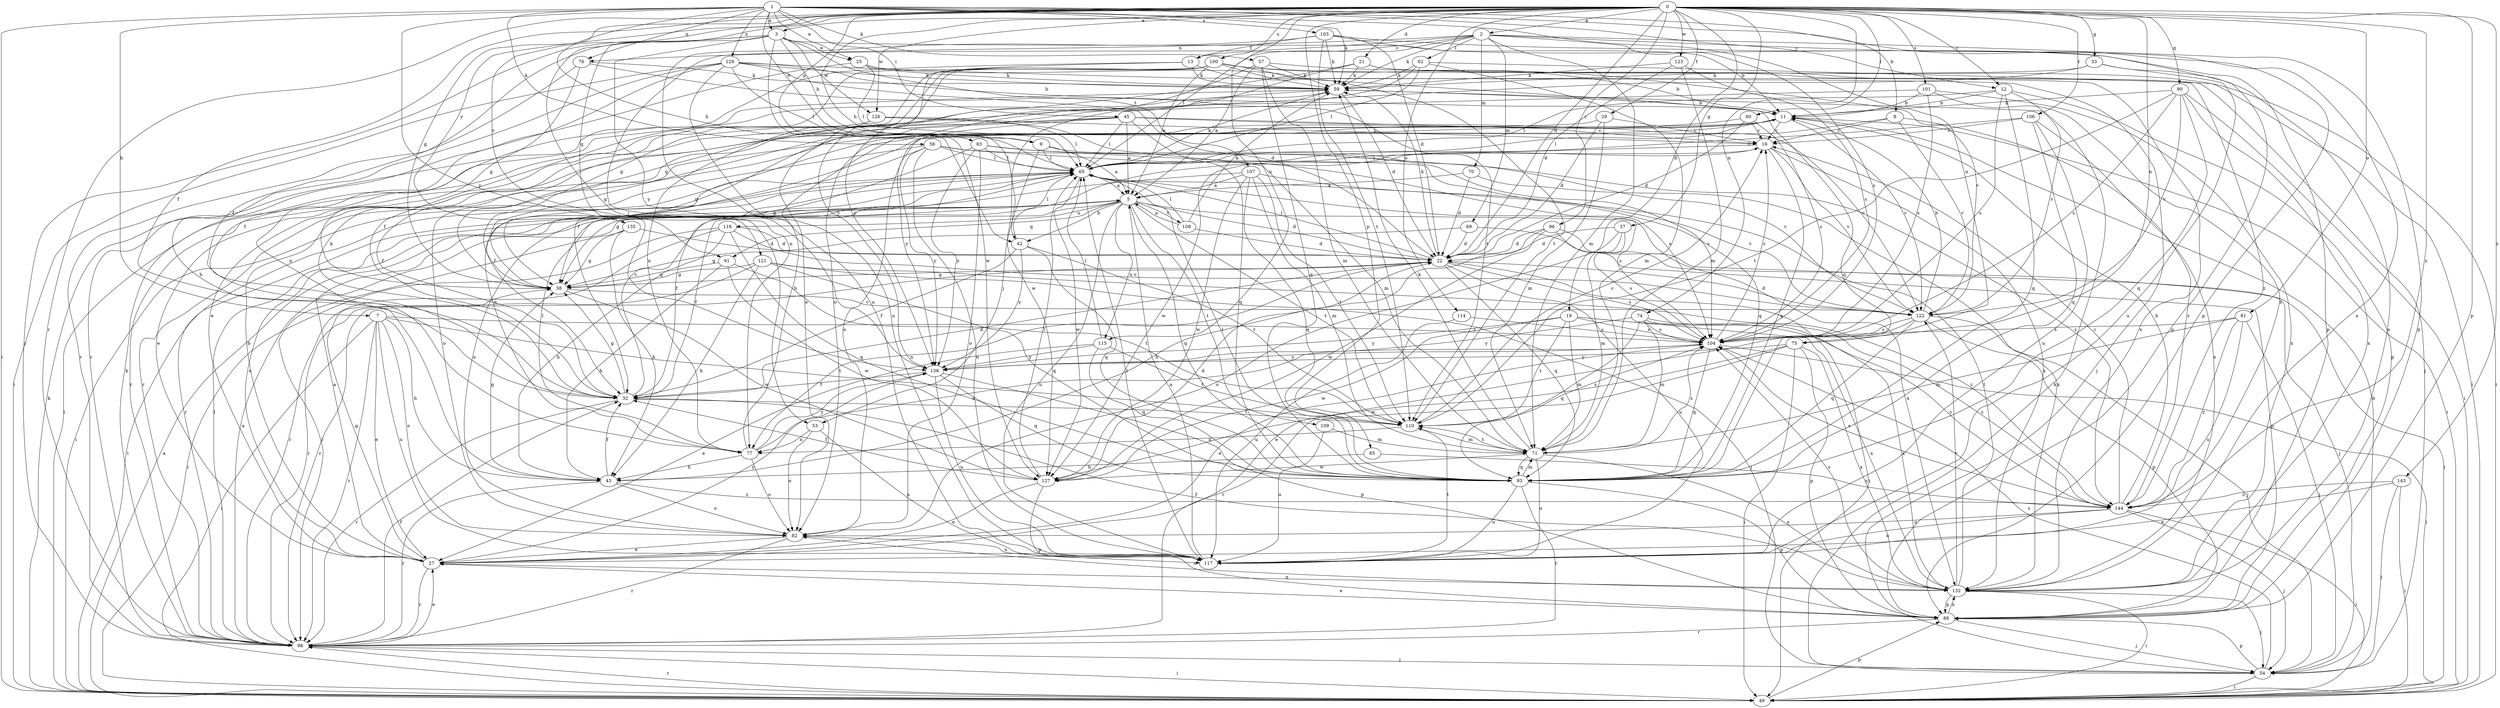 strict digraph  {
0;
1;
2;
3;
5;
7;
8;
9;
11;
12;
13;
16;
19;
21;
22;
25;
27;
29;
32;
33;
37;
38;
42;
43;
45;
49;
53;
54;
56;
57;
59;
60;
62;
65;
69;
70;
71;
74;
75;
76;
77;
81;
82;
83;
85;
88;
90;
91;
93;
96;
98;
100;
101;
103;
104;
106;
107;
108;
109;
110;
114;
115;
116;
117;
121;
122;
123;
126;
127;
129;
132;
135;
138;
143;
144;
0 -> 2  [label=a];
0 -> 3  [label=a];
0 -> 12  [label=c];
0 -> 19  [label=d];
0 -> 21  [label=d];
0 -> 22  [label=d];
0 -> 29  [label=f];
0 -> 32  [label=f];
0 -> 33  [label=g];
0 -> 37  [label=g];
0 -> 38  [label=g];
0 -> 42  [label=h];
0 -> 53  [label=j];
0 -> 60  [label=l];
0 -> 74  [label=n];
0 -> 75  [label=n];
0 -> 81  [label=o];
0 -> 83  [label=p];
0 -> 85  [label=p];
0 -> 88  [label=p];
0 -> 90  [label=q];
0 -> 96  [label=r];
0 -> 98  [label=r];
0 -> 100  [label=s];
0 -> 101  [label=s];
0 -> 106  [label=t];
0 -> 114  [label=u];
0 -> 115  [label=u];
0 -> 121  [label=v];
0 -> 123  [label=w];
0 -> 126  [label=w];
0 -> 135  [label=y];
0 -> 143  [label=z];
0 -> 144  [label=z];
1 -> 3  [label=a];
1 -> 7  [label=b];
1 -> 8  [label=b];
1 -> 9  [label=b];
1 -> 12  [label=c];
1 -> 25  [label=e];
1 -> 42  [label=h];
1 -> 45  [label=i];
1 -> 49  [label=i];
1 -> 56  [label=k];
1 -> 57  [label=k];
1 -> 59  [label=k];
1 -> 75  [label=n];
1 -> 76  [label=n];
1 -> 88  [label=p];
1 -> 103  [label=s];
1 -> 129  [label=x];
1 -> 138  [label=y];
2 -> 13  [label=c];
2 -> 59  [label=k];
2 -> 62  [label=l];
2 -> 65  [label=l];
2 -> 69  [label=m];
2 -> 70  [label=m];
2 -> 71  [label=m];
2 -> 76  [label=n];
2 -> 77  [label=n];
2 -> 88  [label=p];
2 -> 104  [label=s];
2 -> 132  [label=x];
3 -> 9  [label=b];
3 -> 25  [label=e];
3 -> 32  [label=f];
3 -> 88  [label=p];
3 -> 91  [label=q];
3 -> 98  [label=r];
3 -> 107  [label=t];
3 -> 126  [label=w];
3 -> 127  [label=w];
3 -> 138  [label=y];
5 -> 22  [label=d];
5 -> 32  [label=f];
5 -> 42  [label=h];
5 -> 49  [label=i];
5 -> 91  [label=q];
5 -> 93  [label=q];
5 -> 108  [label=t];
5 -> 109  [label=t];
5 -> 110  [label=t];
5 -> 115  [label=u];
5 -> 116  [label=u];
5 -> 117  [label=u];
5 -> 132  [label=x];
7 -> 27  [label=e];
7 -> 43  [label=h];
7 -> 49  [label=i];
7 -> 82  [label=o];
7 -> 98  [label=r];
7 -> 104  [label=s];
7 -> 110  [label=t];
7 -> 117  [label=u];
8 -> 16  [label=c];
8 -> 32  [label=f];
8 -> 122  [label=v];
8 -> 144  [label=z];
9 -> 5  [label=a];
9 -> 53  [label=j];
9 -> 65  [label=l];
9 -> 104  [label=s];
11 -> 16  [label=c];
11 -> 49  [label=i];
11 -> 65  [label=l];
11 -> 82  [label=o];
11 -> 98  [label=r];
11 -> 122  [label=v];
12 -> 11  [label=b];
12 -> 65  [label=l];
12 -> 88  [label=p];
12 -> 93  [label=q];
12 -> 104  [label=s];
12 -> 122  [label=v];
13 -> 59  [label=k];
13 -> 77  [label=n];
13 -> 110  [label=t];
13 -> 138  [label=y];
16 -> 65  [label=l];
16 -> 93  [label=q];
16 -> 122  [label=v];
16 -> 127  [label=w];
16 -> 132  [label=x];
19 -> 71  [label=m];
19 -> 104  [label=s];
19 -> 110  [label=t];
19 -> 127  [label=w];
19 -> 132  [label=x];
19 -> 138  [label=y];
19 -> 144  [label=z];
21 -> 38  [label=g];
21 -> 49  [label=i];
21 -> 54  [label=j];
21 -> 59  [label=k];
21 -> 82  [label=o];
22 -> 38  [label=g];
22 -> 49  [label=i];
22 -> 59  [label=k];
22 -> 65  [label=l];
22 -> 77  [label=n];
22 -> 93  [label=q];
22 -> 98  [label=r];
22 -> 104  [label=s];
22 -> 117  [label=u];
25 -> 43  [label=h];
25 -> 59  [label=k];
25 -> 65  [label=l];
25 -> 132  [label=x];
27 -> 5  [label=a];
27 -> 11  [label=b];
27 -> 38  [label=g];
27 -> 98  [label=r];
27 -> 132  [label=x];
27 -> 138  [label=y];
29 -> 16  [label=c];
29 -> 22  [label=d];
29 -> 32  [label=f];
29 -> 71  [label=m];
32 -> 16  [label=c];
32 -> 22  [label=d];
32 -> 38  [label=g];
32 -> 59  [label=k];
32 -> 98  [label=r];
32 -> 110  [label=t];
33 -> 27  [label=e];
33 -> 59  [label=k];
33 -> 117  [label=u];
33 -> 132  [label=x];
37 -> 22  [label=d];
37 -> 71  [label=m];
37 -> 82  [label=o];
37 -> 104  [label=s];
38 -> 122  [label=v];
38 -> 127  [label=w];
42 -> 32  [label=f];
42 -> 65  [label=l];
42 -> 93  [label=q];
42 -> 110  [label=t];
42 -> 138  [label=y];
43 -> 32  [label=f];
43 -> 38  [label=g];
43 -> 82  [label=o];
43 -> 98  [label=r];
43 -> 144  [label=z];
45 -> 5  [label=a];
45 -> 16  [label=c];
45 -> 27  [label=e];
45 -> 38  [label=g];
45 -> 65  [label=l];
45 -> 93  [label=q];
45 -> 122  [label=v];
45 -> 138  [label=y];
49 -> 5  [label=a];
49 -> 59  [label=k];
49 -> 88  [label=p];
49 -> 98  [label=r];
53 -> 77  [label=n];
53 -> 82  [label=o];
53 -> 117  [label=u];
54 -> 11  [label=b];
54 -> 49  [label=i];
54 -> 59  [label=k];
54 -> 88  [label=p];
54 -> 104  [label=s];
56 -> 65  [label=l];
56 -> 77  [label=n];
56 -> 82  [label=o];
56 -> 104  [label=s];
56 -> 117  [label=u];
56 -> 138  [label=y];
56 -> 144  [label=z];
57 -> 5  [label=a];
57 -> 59  [label=k];
57 -> 71  [label=m];
57 -> 93  [label=q];
57 -> 122  [label=v];
57 -> 138  [label=y];
59 -> 11  [label=b];
59 -> 22  [label=d];
60 -> 16  [label=c];
60 -> 22  [label=d];
60 -> 38  [label=g];
60 -> 104  [label=s];
62 -> 32  [label=f];
62 -> 49  [label=i];
62 -> 59  [label=k];
62 -> 65  [label=l];
62 -> 71  [label=m];
65 -> 5  [label=a];
65 -> 27  [label=e];
65 -> 32  [label=f];
65 -> 49  [label=i];
65 -> 59  [label=k];
65 -> 82  [label=o];
65 -> 98  [label=r];
65 -> 104  [label=s];
65 -> 127  [label=w];
69 -> 22  [label=d];
69 -> 38  [label=g];
69 -> 49  [label=i];
70 -> 5  [label=a];
70 -> 22  [label=d];
70 -> 132  [label=x];
71 -> 59  [label=k];
71 -> 93  [label=q];
71 -> 104  [label=s];
71 -> 110  [label=t];
71 -> 117  [label=u];
71 -> 127  [label=w];
71 -> 132  [label=x];
74 -> 71  [label=m];
74 -> 93  [label=q];
74 -> 104  [label=s];
74 -> 132  [label=x];
74 -> 138  [label=y];
74 -> 144  [label=z];
75 -> 49  [label=i];
75 -> 88  [label=p];
75 -> 98  [label=r];
75 -> 127  [label=w];
75 -> 132  [label=x];
75 -> 138  [label=y];
76 -> 38  [label=g];
76 -> 59  [label=k];
76 -> 98  [label=r];
76 -> 110  [label=t];
77 -> 11  [label=b];
77 -> 43  [label=h];
77 -> 65  [label=l];
77 -> 82  [label=o];
77 -> 104  [label=s];
77 -> 138  [label=y];
81 -> 54  [label=j];
81 -> 71  [label=m];
81 -> 104  [label=s];
81 -> 117  [label=u];
81 -> 144  [label=z];
82 -> 27  [label=e];
82 -> 98  [label=r];
82 -> 117  [label=u];
83 -> 38  [label=g];
83 -> 65  [label=l];
83 -> 82  [label=o];
83 -> 93  [label=q];
83 -> 122  [label=v];
83 -> 138  [label=y];
85 -> 43  [label=h];
85 -> 144  [label=z];
88 -> 27  [label=e];
88 -> 54  [label=j];
88 -> 98  [label=r];
88 -> 132  [label=x];
90 -> 11  [label=b];
90 -> 49  [label=i];
90 -> 93  [label=q];
90 -> 104  [label=s];
90 -> 110  [label=t];
90 -> 122  [label=v];
90 -> 132  [label=x];
91 -> 38  [label=g];
91 -> 43  [label=h];
91 -> 110  [label=t];
91 -> 127  [label=w];
93 -> 65  [label=l];
93 -> 71  [label=m];
93 -> 88  [label=p];
93 -> 98  [label=r];
93 -> 117  [label=u];
96 -> 22  [label=d];
96 -> 43  [label=h];
96 -> 54  [label=j];
96 -> 88  [label=p];
96 -> 127  [label=w];
98 -> 5  [label=a];
98 -> 27  [label=e];
98 -> 32  [label=f];
98 -> 49  [label=i];
98 -> 54  [label=j];
98 -> 59  [label=k];
98 -> 65  [label=l];
100 -> 5  [label=a];
100 -> 11  [label=b];
100 -> 32  [label=f];
100 -> 38  [label=g];
100 -> 59  [label=k];
100 -> 77  [label=n];
100 -> 82  [label=o];
100 -> 93  [label=q];
100 -> 144  [label=z];
101 -> 11  [label=b];
101 -> 104  [label=s];
101 -> 127  [label=w];
101 -> 132  [label=x];
101 -> 144  [label=z];
103 -> 11  [label=b];
103 -> 22  [label=d];
103 -> 59  [label=k];
103 -> 88  [label=p];
103 -> 110  [label=t];
103 -> 117  [label=u];
103 -> 13  [label=f];
104 -> 16  [label=c];
104 -> 27  [label=e];
104 -> 49  [label=i];
104 -> 93  [label=q];
104 -> 138  [label=y];
106 -> 16  [label=c];
106 -> 65  [label=l];
106 -> 93  [label=q];
106 -> 117  [label=u];
106 -> 132  [label=x];
107 -> 5  [label=a];
107 -> 38  [label=g];
107 -> 71  [label=m];
107 -> 93  [label=q];
107 -> 110  [label=t];
107 -> 122  [label=v];
107 -> 127  [label=w];
108 -> 5  [label=a];
108 -> 22  [label=d];
108 -> 59  [label=k];
108 -> 65  [label=l];
109 -> 71  [label=m];
109 -> 117  [label=u];
110 -> 16  [label=c];
110 -> 71  [label=m];
110 -> 77  [label=n];
110 -> 104  [label=s];
114 -> 104  [label=s];
114 -> 117  [label=u];
115 -> 27  [label=e];
115 -> 65  [label=l];
115 -> 93  [label=q];
115 -> 110  [label=t];
115 -> 138  [label=y];
116 -> 22  [label=d];
116 -> 43  [label=h];
116 -> 49  [label=i];
116 -> 93  [label=q];
116 -> 98  [label=r];
116 -> 122  [label=v];
117 -> 5  [label=a];
117 -> 65  [label=l];
117 -> 110  [label=t];
121 -> 38  [label=g];
121 -> 43  [label=h];
121 -> 54  [label=j];
121 -> 93  [label=q];
121 -> 98  [label=r];
121 -> 144  [label=z];
122 -> 11  [label=b];
122 -> 22  [label=d];
122 -> 27  [label=e];
122 -> 54  [label=j];
122 -> 88  [label=p];
122 -> 93  [label=q];
122 -> 104  [label=s];
123 -> 22  [label=d];
123 -> 59  [label=k];
123 -> 71  [label=m];
123 -> 104  [label=s];
126 -> 16  [label=c];
126 -> 49  [label=i];
126 -> 65  [label=l];
126 -> 71  [label=m];
126 -> 98  [label=r];
127 -> 22  [label=d];
127 -> 27  [label=e];
127 -> 32  [label=f];
127 -> 65  [label=l];
127 -> 88  [label=p];
129 -> 11  [label=b];
129 -> 22  [label=d];
129 -> 32  [label=f];
129 -> 49  [label=i];
129 -> 54  [label=j];
129 -> 59  [label=k];
129 -> 65  [label=l];
129 -> 98  [label=r];
129 -> 117  [label=u];
132 -> 32  [label=f];
132 -> 49  [label=i];
132 -> 54  [label=j];
132 -> 65  [label=l];
132 -> 82  [label=o];
132 -> 88  [label=p];
132 -> 104  [label=s];
132 -> 122  [label=v];
135 -> 22  [label=d];
135 -> 38  [label=g];
135 -> 43  [label=h];
135 -> 98  [label=r];
138 -> 32  [label=f];
138 -> 88  [label=p];
138 -> 93  [label=q];
138 -> 117  [label=u];
143 -> 27  [label=e];
143 -> 49  [label=i];
143 -> 54  [label=j];
143 -> 144  [label=z];
144 -> 11  [label=b];
144 -> 16  [label=c];
144 -> 49  [label=i];
144 -> 54  [label=j];
144 -> 82  [label=o];
144 -> 104  [label=s];
144 -> 117  [label=u];
}
